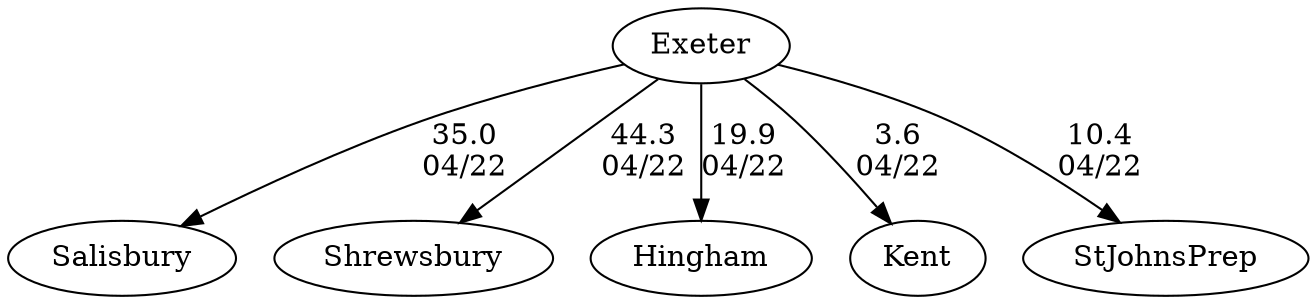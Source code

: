 digraph boys2eightsExeter {Salisbury [URL="boys2eightsExeterSalisbury.html"];Exeter [URL="boys2eightsExeterExeter.html"];Shrewsbury [URL="boys2eightsExeterShrewsbury.html"];Hingham [URL="boys2eightsExeterHingham.html"];Kent [URL="boys2eightsExeterKent.html"];StJohnsPrep [URL="boys2eightsExeterStJohnsPrep.html"];Exeter -> Kent[label="3.6
04/22", weight="97", tooltip="NEIRA Boys & Girls Eights,Exeter Invitational			
Distance: 1500 Conditions: Slight cross-head wind from Lane 6 Comments: Races were floating starts, please do not compare times. G1 started 100 meters over the line, G2 started 100 meters behind the line, G3 started 50 meters behind the line. A special thank you to St. John's and Shrewsbury for hosting the day. Exeter wins the Kent/Exeter point trophy. Kent win the inaugural Southborough Cup between Kent and St. John's in the B1 Race.
None", URL="http://www.row2k.com/results/resultspage.cfm?UID=400D210525A078B37DBC3D8532AEBFDB&cat=5", random="random"]; 
Exeter -> StJohnsPrep[label="10.4
04/22", weight="90", tooltip="NEIRA Boys & Girls Eights,Exeter Invitational			
Distance: 1500 Conditions: Slight cross-head wind from Lane 6 Comments: Races were floating starts, please do not compare times. G1 started 100 meters over the line, G2 started 100 meters behind the line, G3 started 50 meters behind the line. A special thank you to St. John's and Shrewsbury for hosting the day. Exeter wins the Kent/Exeter point trophy. Kent win the inaugural Southborough Cup between Kent and St. John's in the B1 Race.
None", URL="http://www.row2k.com/results/resultspage.cfm?UID=400D210525A078B37DBC3D8532AEBFDB&cat=5", random="random"]; 
Exeter -> Hingham[label="19.9
04/22", weight="81", tooltip="NEIRA Boys & Girls Eights,Exeter Invitational			
Distance: 1500 Conditions: Slight cross-head wind from Lane 6 Comments: Races were floating starts, please do not compare times. G1 started 100 meters over the line, G2 started 100 meters behind the line, G3 started 50 meters behind the line. A special thank you to St. John's and Shrewsbury for hosting the day. Exeter wins the Kent/Exeter point trophy. Kent win the inaugural Southborough Cup between Kent and St. John's in the B1 Race.
None", URL="http://www.row2k.com/results/resultspage.cfm?UID=400D210525A078B37DBC3D8532AEBFDB&cat=5", random="random"]; 
Exeter -> Salisbury[label="35.0
04/22", weight="65", tooltip="NEIRA Boys & Girls Eights,Exeter Invitational			
Distance: 1500 Conditions: Slight cross-head wind from Lane 6 Comments: Races were floating starts, please do not compare times. G1 started 100 meters over the line, G2 started 100 meters behind the line, G3 started 50 meters behind the line. A special thank you to St. John's and Shrewsbury for hosting the day. Exeter wins the Kent/Exeter point trophy. Kent win the inaugural Southborough Cup between Kent and St. John's in the B1 Race.
None", URL="http://www.row2k.com/results/resultspage.cfm?UID=400D210525A078B37DBC3D8532AEBFDB&cat=5", random="random"]; 
Exeter -> Shrewsbury[label="44.3
04/22", weight="56", tooltip="NEIRA Boys & Girls Eights,Exeter Invitational			
Distance: 1500 Conditions: Slight cross-head wind from Lane 6 Comments: Races were floating starts, please do not compare times. G1 started 100 meters over the line, G2 started 100 meters behind the line, G3 started 50 meters behind the line. A special thank you to St. John's and Shrewsbury for hosting the day. Exeter wins the Kent/Exeter point trophy. Kent win the inaugural Southborough Cup between Kent and St. John's in the B1 Race.
None", URL="http://www.row2k.com/results/resultspage.cfm?UID=400D210525A078B37DBC3D8532AEBFDB&cat=5", random="random"]}